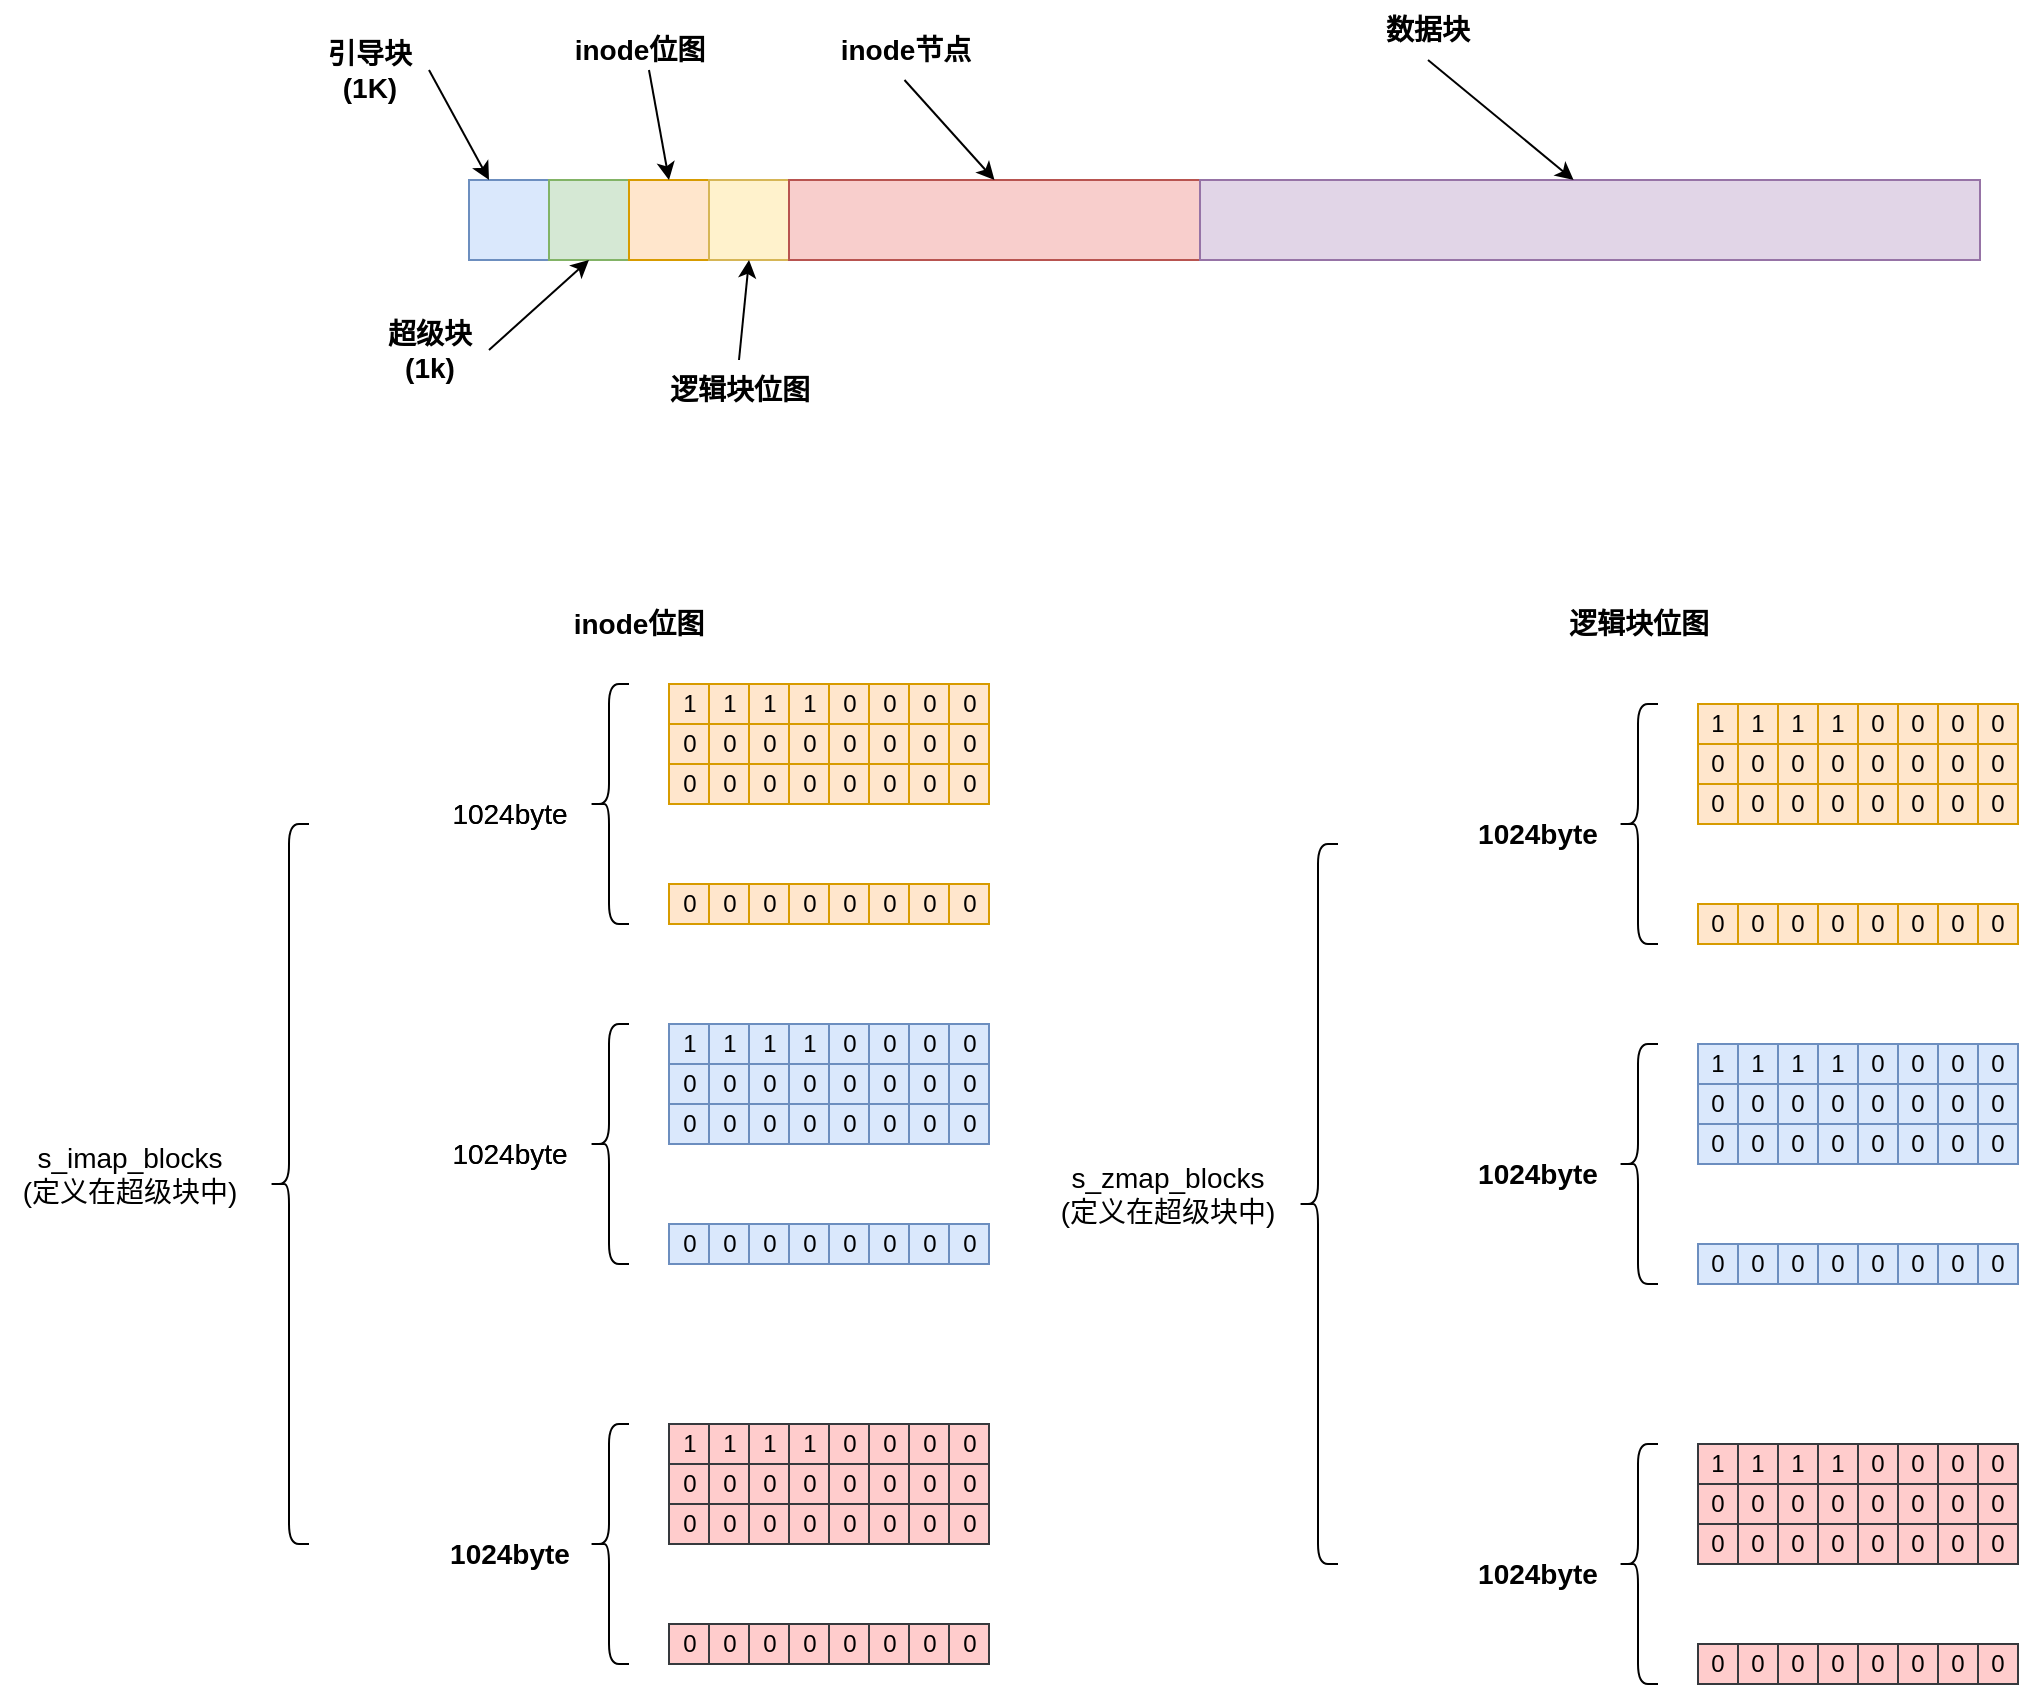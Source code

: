<mxfile version="20.8.18" type="device"><diagram name="第 1 页" id="37yoyK_o1zVnqZ8OQjMK"><mxGraphModel dx="2876" dy="1137" grid="1" gridSize="10" guides="1" tooltips="1" connect="1" arrows="1" fold="1" page="1" pageScale="1" pageWidth="827" pageHeight="1169" math="0" shadow="0"><root><mxCell id="0"/><mxCell id="1" parent="0"/><mxCell id="zr7Nvy4fPqNRF8BoC9J9-1" value="" style="rounded=0;whiteSpace=wrap;html=1;fillColor=#dae8fc;strokeColor=#6c8ebf;" vertex="1" parent="1"><mxGeometry x="-95.5" y="110" width="40" height="40" as="geometry"/></mxCell><mxCell id="zr7Nvy4fPqNRF8BoC9J9-2" value="" style="rounded=0;whiteSpace=wrap;html=1;fillColor=#d5e8d4;strokeColor=#82b366;" vertex="1" parent="1"><mxGeometry x="-55.5" y="110" width="40" height="40" as="geometry"/></mxCell><mxCell id="zr7Nvy4fPqNRF8BoC9J9-3" value="" style="rounded=0;whiteSpace=wrap;html=1;fillColor=#ffe6cc;strokeColor=#d79b00;" vertex="1" parent="1"><mxGeometry x="-15.5" y="110" width="40" height="40" as="geometry"/></mxCell><mxCell id="zr7Nvy4fPqNRF8BoC9J9-4" value="" style="rounded=0;whiteSpace=wrap;html=1;fillColor=#fff2cc;strokeColor=#d6b656;" vertex="1" parent="1"><mxGeometry x="24.5" y="110" width="40" height="40" as="geometry"/></mxCell><mxCell id="zr7Nvy4fPqNRF8BoC9J9-5" value="" style="rounded=0;whiteSpace=wrap;html=1;fillColor=#f8cecc;strokeColor=#b85450;" vertex="1" parent="1"><mxGeometry x="64.5" y="110" width="205.5" height="40" as="geometry"/></mxCell><mxCell id="zr7Nvy4fPqNRF8BoC9J9-6" value="" style="rounded=0;whiteSpace=wrap;html=1;fillColor=#e1d5e7;strokeColor=#9673a6;" vertex="1" parent="1"><mxGeometry x="270" y="110" width="390" height="40" as="geometry"/></mxCell><mxCell id="zr7Nvy4fPqNRF8BoC9J9-7" value="&lt;font style=&quot;font-size: 14px;&quot;&gt;&lt;b&gt;引导块(1K)&lt;/b&gt;&lt;/font&gt;" style="text;strokeColor=none;align=center;fillColor=none;html=1;verticalAlign=middle;whiteSpace=wrap;rounded=0;" vertex="1" parent="1"><mxGeometry x="-175.5" y="40" width="60" height="30" as="geometry"/></mxCell><mxCell id="zr7Nvy4fPqNRF8BoC9J9-9" value="" style="endArrow=classic;html=1;rounded=0;entryX=0.25;entryY=0;entryDx=0;entryDy=0;exitX=1;exitY=0.5;exitDx=0;exitDy=0;" edge="1" parent="1" source="zr7Nvy4fPqNRF8BoC9J9-7" target="zr7Nvy4fPqNRF8BoC9J9-1"><mxGeometry width="50" height="50" relative="1" as="geometry"><mxPoint x="-115.5" y="70" as="sourcePoint"/><mxPoint x="-145.5" y="130" as="targetPoint"/></mxGeometry></mxCell><mxCell id="zr7Nvy4fPqNRF8BoC9J9-10" value="&lt;font style=&quot;font-size: 14px;&quot;&gt;&lt;b&gt;超级块(1k)&lt;/b&gt;&lt;/font&gt;" style="text;strokeColor=none;align=center;fillColor=none;html=1;verticalAlign=middle;whiteSpace=wrap;rounded=0;" vertex="1" parent="1"><mxGeometry x="-145.5" y="180" width="60" height="30" as="geometry"/></mxCell><mxCell id="zr7Nvy4fPqNRF8BoC9J9-11" value="" style="endArrow=classic;html=1;rounded=0;exitX=1;exitY=0.5;exitDx=0;exitDy=0;entryX=0.5;entryY=1;entryDx=0;entryDy=0;" edge="1" parent="1" source="zr7Nvy4fPqNRF8BoC9J9-10" target="zr7Nvy4fPqNRF8BoC9J9-2"><mxGeometry width="50" height="50" relative="1" as="geometry"><mxPoint x="-55.5" y="270" as="sourcePoint"/><mxPoint x="-5.5" y="220" as="targetPoint"/></mxGeometry></mxCell><mxCell id="zr7Nvy4fPqNRF8BoC9J9-12" value="&lt;font style=&quot;font-size: 14px;&quot;&gt;&lt;b&gt;inode位图&lt;/b&gt;&lt;/font&gt;" style="text;strokeColor=none;align=center;fillColor=none;html=1;verticalAlign=middle;whiteSpace=wrap;rounded=0;" vertex="1" parent="1"><mxGeometry x="-45.5" y="30" width="70" height="30" as="geometry"/></mxCell><mxCell id="zr7Nvy4fPqNRF8BoC9J9-14" value="&lt;font style=&quot;font-size: 14px;&quot;&gt;&lt;b&gt;逻辑块位图&lt;/b&gt;&lt;/font&gt;" style="text;strokeColor=none;align=center;fillColor=none;html=1;verticalAlign=middle;whiteSpace=wrap;rounded=0;" vertex="1" parent="1"><mxGeometry x="-5.5" y="200" width="90" height="30" as="geometry"/></mxCell><mxCell id="zr7Nvy4fPqNRF8BoC9J9-16" value="" style="endArrow=classic;html=1;rounded=0;exitX=0.5;exitY=0;exitDx=0;exitDy=0;" edge="1" parent="1" source="zr7Nvy4fPqNRF8BoC9J9-14"><mxGeometry width="50" height="50" relative="1" as="geometry"><mxPoint x="-5.5" y="200" as="sourcePoint"/><mxPoint x="44.5" y="150" as="targetPoint"/></mxGeometry></mxCell><mxCell id="zr7Nvy4fPqNRF8BoC9J9-17" value="&lt;font style=&quot;font-size: 14px;&quot;&gt;&lt;b&gt;inode节点&lt;/b&gt;&lt;/font&gt;" style="text;strokeColor=none;align=center;fillColor=none;html=1;verticalAlign=middle;whiteSpace=wrap;rounded=0;" vertex="1" parent="1"><mxGeometry x="84.5" y="30" width="75.5" height="30" as="geometry"/></mxCell><mxCell id="zr7Nvy4fPqNRF8BoC9J9-18" value="&lt;font style=&quot;font-size: 14px;&quot;&gt;&lt;b&gt;数据块&lt;/b&gt;&lt;/font&gt;" style="text;strokeColor=none;align=center;fillColor=none;html=1;verticalAlign=middle;whiteSpace=wrap;rounded=0;" vertex="1" parent="1"><mxGeometry x="354" y="20" width="60" height="30" as="geometry"/></mxCell><mxCell id="zr7Nvy4fPqNRF8BoC9J9-22" value="" style="endArrow=classic;html=1;rounded=0;entryX=0.5;entryY=0;entryDx=0;entryDy=0;exitX=0.5;exitY=1;exitDx=0;exitDy=0;" edge="1" parent="1" source="zr7Nvy4fPqNRF8BoC9J9-17" target="zr7Nvy4fPqNRF8BoC9J9-5"><mxGeometry width="50" height="50" relative="1" as="geometry"><mxPoint x="114.5" y="70" as="sourcePoint"/><mxPoint x="164.5" y="20" as="targetPoint"/></mxGeometry></mxCell><mxCell id="zr7Nvy4fPqNRF8BoC9J9-23" value="" style="endArrow=classic;html=1;rounded=0;entryX=0.479;entryY=0;entryDx=0;entryDy=0;entryPerimeter=0;exitX=0.5;exitY=1;exitDx=0;exitDy=0;" edge="1" parent="1" source="zr7Nvy4fPqNRF8BoC9J9-18" target="zr7Nvy4fPqNRF8BoC9J9-6"><mxGeometry width="50" height="50" relative="1" as="geometry"><mxPoint x="274.5" y="70" as="sourcePoint"/><mxPoint x="324.5" y="20" as="targetPoint"/></mxGeometry></mxCell><mxCell id="zr7Nvy4fPqNRF8BoC9J9-24" value="1" style="rounded=0;whiteSpace=wrap;html=1;fillColor=#ffe6cc;strokeColor=#d79b00;" vertex="1" parent="1"><mxGeometry x="24.5" y="362" width="20" height="20" as="geometry"/></mxCell><mxCell id="zr7Nvy4fPqNRF8BoC9J9-25" value="1" style="rounded=0;whiteSpace=wrap;html=1;fillColor=#ffe6cc;strokeColor=#d79b00;" vertex="1" parent="1"><mxGeometry x="44.5" y="362" width="20" height="20" as="geometry"/></mxCell><mxCell id="zr7Nvy4fPqNRF8BoC9J9-26" value="1" style="rounded=0;whiteSpace=wrap;html=1;fillColor=#ffe6cc;strokeColor=#d79b00;" vertex="1" parent="1"><mxGeometry x="64.5" y="362" width="20" height="20" as="geometry"/></mxCell><mxCell id="zr7Nvy4fPqNRF8BoC9J9-27" value="0" style="rounded=0;whiteSpace=wrap;html=1;fillColor=#ffe6cc;strokeColor=#d79b00;" vertex="1" parent="1"><mxGeometry x="84.5" y="362" width="20" height="20" as="geometry"/></mxCell><mxCell id="zr7Nvy4fPqNRF8BoC9J9-28" value="0" style="rounded=0;whiteSpace=wrap;html=1;fillColor=#ffe6cc;strokeColor=#d79b00;" vertex="1" parent="1"><mxGeometry x="104.5" y="362" width="20" height="20" as="geometry"/></mxCell><mxCell id="zr7Nvy4fPqNRF8BoC9J9-29" value="0" style="rounded=0;whiteSpace=wrap;html=1;fillColor=#ffe6cc;strokeColor=#d79b00;" vertex="1" parent="1"><mxGeometry x="124.5" y="362" width="20" height="20" as="geometry"/></mxCell><mxCell id="zr7Nvy4fPqNRF8BoC9J9-30" value="0" style="rounded=0;whiteSpace=wrap;html=1;fillColor=#ffe6cc;strokeColor=#d79b00;" vertex="1" parent="1"><mxGeometry x="144.5" y="362" width="20" height="20" as="geometry"/></mxCell><mxCell id="zr7Nvy4fPqNRF8BoC9J9-31" value="1" style="rounded=0;whiteSpace=wrap;html=1;fillColor=#ffe6cc;strokeColor=#d79b00;" vertex="1" parent="1"><mxGeometry x="4.5" y="362" width="20" height="20" as="geometry"/></mxCell><mxCell id="zr7Nvy4fPqNRF8BoC9J9-40" value="0" style="rounded=0;whiteSpace=wrap;html=1;fillColor=#ffe6cc;strokeColor=#d79b00;" vertex="1" parent="1"><mxGeometry x="24.5" y="382" width="20" height="20" as="geometry"/></mxCell><mxCell id="zr7Nvy4fPqNRF8BoC9J9-41" value="0" style="rounded=0;whiteSpace=wrap;html=1;fillColor=#ffe6cc;strokeColor=#d79b00;" vertex="1" parent="1"><mxGeometry x="44.5" y="382" width="20" height="20" as="geometry"/></mxCell><mxCell id="zr7Nvy4fPqNRF8BoC9J9-42" value="0" style="rounded=0;whiteSpace=wrap;html=1;fillColor=#ffe6cc;strokeColor=#d79b00;" vertex="1" parent="1"><mxGeometry x="64.5" y="382" width="20" height="20" as="geometry"/></mxCell><mxCell id="zr7Nvy4fPqNRF8BoC9J9-43" value="0" style="rounded=0;whiteSpace=wrap;html=1;fillColor=#ffe6cc;strokeColor=#d79b00;" vertex="1" parent="1"><mxGeometry x="84.5" y="382" width="20" height="20" as="geometry"/></mxCell><mxCell id="zr7Nvy4fPqNRF8BoC9J9-44" value="0" style="rounded=0;whiteSpace=wrap;html=1;fillColor=#ffe6cc;strokeColor=#d79b00;" vertex="1" parent="1"><mxGeometry x="104.5" y="382" width="20" height="20" as="geometry"/></mxCell><mxCell id="zr7Nvy4fPqNRF8BoC9J9-45" value="0" style="rounded=0;whiteSpace=wrap;html=1;fillColor=#ffe6cc;strokeColor=#d79b00;" vertex="1" parent="1"><mxGeometry x="124.5" y="382" width="20" height="20" as="geometry"/></mxCell><mxCell id="zr7Nvy4fPqNRF8BoC9J9-46" value="0" style="rounded=0;whiteSpace=wrap;html=1;fillColor=#ffe6cc;strokeColor=#d79b00;" vertex="1" parent="1"><mxGeometry x="144.5" y="382" width="20" height="20" as="geometry"/></mxCell><mxCell id="zr7Nvy4fPqNRF8BoC9J9-47" value="0" style="rounded=0;whiteSpace=wrap;html=1;fillColor=#ffe6cc;strokeColor=#d79b00;" vertex="1" parent="1"><mxGeometry x="4.5" y="382" width="20" height="20" as="geometry"/></mxCell><mxCell id="zr7Nvy4fPqNRF8BoC9J9-48" value="0" style="rounded=0;whiteSpace=wrap;html=1;fillColor=#ffe6cc;strokeColor=#d79b00;" vertex="1" parent="1"><mxGeometry x="24.5" y="402" width="20" height="20" as="geometry"/></mxCell><mxCell id="zr7Nvy4fPqNRF8BoC9J9-49" value="0" style="rounded=0;whiteSpace=wrap;html=1;fillColor=#ffe6cc;strokeColor=#d79b00;" vertex="1" parent="1"><mxGeometry x="44.5" y="402" width="20" height="20" as="geometry"/></mxCell><mxCell id="zr7Nvy4fPqNRF8BoC9J9-50" value="0" style="rounded=0;whiteSpace=wrap;html=1;fillColor=#ffe6cc;strokeColor=#d79b00;" vertex="1" parent="1"><mxGeometry x="64.5" y="402" width="20" height="20" as="geometry"/></mxCell><mxCell id="zr7Nvy4fPqNRF8BoC9J9-51" value="0" style="rounded=0;whiteSpace=wrap;html=1;fillColor=#ffe6cc;strokeColor=#d79b00;" vertex="1" parent="1"><mxGeometry x="84.5" y="402" width="20" height="20" as="geometry"/></mxCell><mxCell id="zr7Nvy4fPqNRF8BoC9J9-52" value="0" style="rounded=0;whiteSpace=wrap;html=1;fillColor=#ffe6cc;strokeColor=#d79b00;" vertex="1" parent="1"><mxGeometry x="104.5" y="402" width="20" height="20" as="geometry"/></mxCell><mxCell id="zr7Nvy4fPqNRF8BoC9J9-53" value="0" style="rounded=0;whiteSpace=wrap;html=1;fillColor=#ffe6cc;strokeColor=#d79b00;" vertex="1" parent="1"><mxGeometry x="124.5" y="402" width="20" height="20" as="geometry"/></mxCell><mxCell id="zr7Nvy4fPqNRF8BoC9J9-54" value="0" style="rounded=0;whiteSpace=wrap;html=1;fillColor=#ffe6cc;strokeColor=#d79b00;" vertex="1" parent="1"><mxGeometry x="144.5" y="402" width="20" height="20" as="geometry"/></mxCell><mxCell id="zr7Nvy4fPqNRF8BoC9J9-55" value="0" style="rounded=0;whiteSpace=wrap;html=1;fillColor=#ffe6cc;strokeColor=#d79b00;" vertex="1" parent="1"><mxGeometry x="4.5" y="402" width="20" height="20" as="geometry"/></mxCell><mxCell id="zr7Nvy4fPqNRF8BoC9J9-61" value="" style="shape=curlyBracket;whiteSpace=wrap;html=1;rounded=1;labelPosition=left;verticalLabelPosition=middle;align=right;verticalAlign=middle;fontSize=14;" vertex="1" parent="1"><mxGeometry x="-35.5" y="362" width="20" height="120" as="geometry"/></mxCell><mxCell id="zr7Nvy4fPqNRF8BoC9J9-62" value="0" style="rounded=0;whiteSpace=wrap;html=1;fillColor=#ffe6cc;strokeColor=#d79b00;" vertex="1" parent="1"><mxGeometry x="24.5" y="462" width="20" height="20" as="geometry"/></mxCell><mxCell id="zr7Nvy4fPqNRF8BoC9J9-63" value="0" style="rounded=0;whiteSpace=wrap;html=1;fillColor=#ffe6cc;strokeColor=#d79b00;" vertex="1" parent="1"><mxGeometry x="44.5" y="462" width="20" height="20" as="geometry"/></mxCell><mxCell id="zr7Nvy4fPqNRF8BoC9J9-64" value="0" style="rounded=0;whiteSpace=wrap;html=1;fillColor=#ffe6cc;strokeColor=#d79b00;" vertex="1" parent="1"><mxGeometry x="64.5" y="462" width="20" height="20" as="geometry"/></mxCell><mxCell id="zr7Nvy4fPqNRF8BoC9J9-65" value="0" style="rounded=0;whiteSpace=wrap;html=1;fillColor=#ffe6cc;strokeColor=#d79b00;" vertex="1" parent="1"><mxGeometry x="84.5" y="462" width="20" height="20" as="geometry"/></mxCell><mxCell id="zr7Nvy4fPqNRF8BoC9J9-66" value="0" style="rounded=0;whiteSpace=wrap;html=1;fillColor=#ffe6cc;strokeColor=#d79b00;" vertex="1" parent="1"><mxGeometry x="104.5" y="462" width="20" height="20" as="geometry"/></mxCell><mxCell id="zr7Nvy4fPqNRF8BoC9J9-67" value="0" style="rounded=0;whiteSpace=wrap;html=1;fillColor=#ffe6cc;strokeColor=#d79b00;" vertex="1" parent="1"><mxGeometry x="124.5" y="462" width="20" height="20" as="geometry"/></mxCell><mxCell id="zr7Nvy4fPqNRF8BoC9J9-68" value="0" style="rounded=0;whiteSpace=wrap;html=1;fillColor=#ffe6cc;strokeColor=#d79b00;" vertex="1" parent="1"><mxGeometry x="144.5" y="462" width="20" height="20" as="geometry"/></mxCell><mxCell id="zr7Nvy4fPqNRF8BoC9J9-69" value="0" style="rounded=0;whiteSpace=wrap;html=1;fillColor=#ffe6cc;strokeColor=#d79b00;" vertex="1" parent="1"><mxGeometry x="4.5" y="462" width="20" height="20" as="geometry"/></mxCell><mxCell id="zr7Nvy4fPqNRF8BoC9J9-70" value="1024byte" style="text;strokeColor=none;align=center;fillColor=none;html=1;verticalAlign=middle;whiteSpace=wrap;rounded=0;fontSize=14;" vertex="1" parent="1"><mxGeometry x="-105.5" y="412" width="60" height="30" as="geometry"/></mxCell><mxCell id="zr7Nvy4fPqNRF8BoC9J9-71" value="1" style="rounded=0;whiteSpace=wrap;html=1;fillColor=#dae8fc;strokeColor=#6c8ebf;" vertex="1" parent="1"><mxGeometry x="24.5" y="532" width="20" height="20" as="geometry"/></mxCell><mxCell id="zr7Nvy4fPqNRF8BoC9J9-72" value="1" style="rounded=0;whiteSpace=wrap;html=1;fillColor=#dae8fc;strokeColor=#6c8ebf;" vertex="1" parent="1"><mxGeometry x="44.5" y="532" width="20" height="20" as="geometry"/></mxCell><mxCell id="zr7Nvy4fPqNRF8BoC9J9-73" value="1" style="rounded=0;whiteSpace=wrap;html=1;fillColor=#dae8fc;strokeColor=#6c8ebf;" vertex="1" parent="1"><mxGeometry x="64.5" y="532" width="20" height="20" as="geometry"/></mxCell><mxCell id="zr7Nvy4fPqNRF8BoC9J9-74" value="0" style="rounded=0;whiteSpace=wrap;html=1;fillColor=#dae8fc;strokeColor=#6c8ebf;" vertex="1" parent="1"><mxGeometry x="84.5" y="532" width="20" height="20" as="geometry"/></mxCell><mxCell id="zr7Nvy4fPqNRF8BoC9J9-75" value="0" style="rounded=0;whiteSpace=wrap;html=1;fillColor=#dae8fc;strokeColor=#6c8ebf;" vertex="1" parent="1"><mxGeometry x="104.5" y="532" width="20" height="20" as="geometry"/></mxCell><mxCell id="zr7Nvy4fPqNRF8BoC9J9-76" value="0" style="rounded=0;whiteSpace=wrap;html=1;fillColor=#dae8fc;strokeColor=#6c8ebf;" vertex="1" parent="1"><mxGeometry x="124.5" y="532" width="20" height="20" as="geometry"/></mxCell><mxCell id="zr7Nvy4fPqNRF8BoC9J9-77" value="0" style="rounded=0;whiteSpace=wrap;html=1;fillColor=#dae8fc;strokeColor=#6c8ebf;" vertex="1" parent="1"><mxGeometry x="144.5" y="532" width="20" height="20" as="geometry"/></mxCell><mxCell id="zr7Nvy4fPqNRF8BoC9J9-78" value="1" style="rounded=0;whiteSpace=wrap;html=1;fillColor=#dae8fc;strokeColor=#6c8ebf;" vertex="1" parent="1"><mxGeometry x="4.5" y="532" width="20" height="20" as="geometry"/></mxCell><mxCell id="zr7Nvy4fPqNRF8BoC9J9-79" value="0" style="rounded=0;whiteSpace=wrap;html=1;fillColor=#dae8fc;strokeColor=#6c8ebf;" vertex="1" parent="1"><mxGeometry x="24.5" y="552" width="20" height="20" as="geometry"/></mxCell><mxCell id="zr7Nvy4fPqNRF8BoC9J9-80" value="0" style="rounded=0;whiteSpace=wrap;html=1;fillColor=#dae8fc;strokeColor=#6c8ebf;" vertex="1" parent="1"><mxGeometry x="44.5" y="552" width="20" height="20" as="geometry"/></mxCell><mxCell id="zr7Nvy4fPqNRF8BoC9J9-81" value="0" style="rounded=0;whiteSpace=wrap;html=1;fillColor=#dae8fc;strokeColor=#6c8ebf;" vertex="1" parent="1"><mxGeometry x="64.5" y="552" width="20" height="20" as="geometry"/></mxCell><mxCell id="zr7Nvy4fPqNRF8BoC9J9-82" value="0" style="rounded=0;whiteSpace=wrap;html=1;fillColor=#dae8fc;strokeColor=#6c8ebf;" vertex="1" parent="1"><mxGeometry x="84.5" y="552" width="20" height="20" as="geometry"/></mxCell><mxCell id="zr7Nvy4fPqNRF8BoC9J9-83" value="0" style="rounded=0;whiteSpace=wrap;html=1;fillColor=#dae8fc;strokeColor=#6c8ebf;" vertex="1" parent="1"><mxGeometry x="104.5" y="552" width="20" height="20" as="geometry"/></mxCell><mxCell id="zr7Nvy4fPqNRF8BoC9J9-84" value="0" style="rounded=0;whiteSpace=wrap;html=1;fillColor=#dae8fc;strokeColor=#6c8ebf;" vertex="1" parent="1"><mxGeometry x="124.5" y="552" width="20" height="20" as="geometry"/></mxCell><mxCell id="zr7Nvy4fPqNRF8BoC9J9-85" value="0" style="rounded=0;whiteSpace=wrap;html=1;fillColor=#dae8fc;strokeColor=#6c8ebf;" vertex="1" parent="1"><mxGeometry x="144.5" y="552" width="20" height="20" as="geometry"/></mxCell><mxCell id="zr7Nvy4fPqNRF8BoC9J9-86" value="0" style="rounded=0;whiteSpace=wrap;html=1;fillColor=#dae8fc;strokeColor=#6c8ebf;" vertex="1" parent="1"><mxGeometry x="4.5" y="552" width="20" height="20" as="geometry"/></mxCell><mxCell id="zr7Nvy4fPqNRF8BoC9J9-87" value="0" style="rounded=0;whiteSpace=wrap;html=1;fillColor=#dae8fc;strokeColor=#6c8ebf;" vertex="1" parent="1"><mxGeometry x="24.5" y="572" width="20" height="20" as="geometry"/></mxCell><mxCell id="zr7Nvy4fPqNRF8BoC9J9-88" value="0" style="rounded=0;whiteSpace=wrap;html=1;fillColor=#dae8fc;strokeColor=#6c8ebf;" vertex="1" parent="1"><mxGeometry x="44.5" y="572" width="20" height="20" as="geometry"/></mxCell><mxCell id="zr7Nvy4fPqNRF8BoC9J9-89" value="0" style="rounded=0;whiteSpace=wrap;html=1;fillColor=#dae8fc;strokeColor=#6c8ebf;" vertex="1" parent="1"><mxGeometry x="64.5" y="572" width="20" height="20" as="geometry"/></mxCell><mxCell id="zr7Nvy4fPqNRF8BoC9J9-90" value="0" style="rounded=0;whiteSpace=wrap;html=1;fillColor=#dae8fc;strokeColor=#6c8ebf;" vertex="1" parent="1"><mxGeometry x="84.5" y="572" width="20" height="20" as="geometry"/></mxCell><mxCell id="zr7Nvy4fPqNRF8BoC9J9-91" value="0" style="rounded=0;whiteSpace=wrap;html=1;fillColor=#dae8fc;strokeColor=#6c8ebf;" vertex="1" parent="1"><mxGeometry x="104.5" y="572" width="20" height="20" as="geometry"/></mxCell><mxCell id="zr7Nvy4fPqNRF8BoC9J9-92" value="0" style="rounded=0;whiteSpace=wrap;html=1;fillColor=#dae8fc;strokeColor=#6c8ebf;" vertex="1" parent="1"><mxGeometry x="124.5" y="572" width="20" height="20" as="geometry"/></mxCell><mxCell id="zr7Nvy4fPqNRF8BoC9J9-93" value="0" style="rounded=0;whiteSpace=wrap;html=1;fillColor=#dae8fc;strokeColor=#6c8ebf;" vertex="1" parent="1"><mxGeometry x="144.5" y="572" width="20" height="20" as="geometry"/></mxCell><mxCell id="zr7Nvy4fPqNRF8BoC9J9-94" value="0" style="rounded=0;whiteSpace=wrap;html=1;fillColor=#dae8fc;strokeColor=#6c8ebf;" vertex="1" parent="1"><mxGeometry x="4.5" y="572" width="20" height="20" as="geometry"/></mxCell><mxCell id="zr7Nvy4fPqNRF8BoC9J9-95" value="" style="shape=curlyBracket;whiteSpace=wrap;html=1;rounded=1;labelPosition=left;verticalLabelPosition=middle;align=right;verticalAlign=middle;fontSize=14;" vertex="1" parent="1"><mxGeometry x="-35.5" y="532" width="20" height="120" as="geometry"/></mxCell><mxCell id="zr7Nvy4fPqNRF8BoC9J9-96" value="0" style="rounded=0;whiteSpace=wrap;html=1;fillColor=#dae8fc;strokeColor=#6c8ebf;" vertex="1" parent="1"><mxGeometry x="24.5" y="632" width="20" height="20" as="geometry"/></mxCell><mxCell id="zr7Nvy4fPqNRF8BoC9J9-97" value="0" style="rounded=0;whiteSpace=wrap;html=1;fillColor=#dae8fc;strokeColor=#6c8ebf;" vertex="1" parent="1"><mxGeometry x="44.5" y="632" width="20" height="20" as="geometry"/></mxCell><mxCell id="zr7Nvy4fPqNRF8BoC9J9-98" value="0" style="rounded=0;whiteSpace=wrap;html=1;fillColor=#dae8fc;strokeColor=#6c8ebf;" vertex="1" parent="1"><mxGeometry x="64.5" y="632" width="20" height="20" as="geometry"/></mxCell><mxCell id="zr7Nvy4fPqNRF8BoC9J9-99" value="0" style="rounded=0;whiteSpace=wrap;html=1;fillColor=#dae8fc;strokeColor=#6c8ebf;" vertex="1" parent="1"><mxGeometry x="84.5" y="632" width="20" height="20" as="geometry"/></mxCell><mxCell id="zr7Nvy4fPqNRF8BoC9J9-100" value="0" style="rounded=0;whiteSpace=wrap;html=1;fillColor=#dae8fc;strokeColor=#6c8ebf;" vertex="1" parent="1"><mxGeometry x="104.5" y="632" width="20" height="20" as="geometry"/></mxCell><mxCell id="zr7Nvy4fPqNRF8BoC9J9-101" value="0" style="rounded=0;whiteSpace=wrap;html=1;fillColor=#dae8fc;strokeColor=#6c8ebf;" vertex="1" parent="1"><mxGeometry x="124.5" y="632" width="20" height="20" as="geometry"/></mxCell><mxCell id="zr7Nvy4fPqNRF8BoC9J9-102" value="0" style="rounded=0;whiteSpace=wrap;html=1;fillColor=#dae8fc;strokeColor=#6c8ebf;" vertex="1" parent="1"><mxGeometry x="144.5" y="632" width="20" height="20" as="geometry"/></mxCell><mxCell id="zr7Nvy4fPqNRF8BoC9J9-103" value="0" style="rounded=0;whiteSpace=wrap;html=1;fillColor=#dae8fc;strokeColor=#6c8ebf;" vertex="1" parent="1"><mxGeometry x="4.5" y="632" width="20" height="20" as="geometry"/></mxCell><mxCell id="zr7Nvy4fPqNRF8BoC9J9-104" value="1024byte" style="text;strokeColor=none;align=center;fillColor=none;html=1;verticalAlign=middle;whiteSpace=wrap;rounded=0;fontSize=14;" vertex="1" parent="1"><mxGeometry x="-105.5" y="582" width="60" height="30" as="geometry"/></mxCell><mxCell id="zr7Nvy4fPqNRF8BoC9J9-105" value="1" style="rounded=0;whiteSpace=wrap;html=1;fillColor=#ffcccc;strokeColor=#36393d;" vertex="1" parent="1"><mxGeometry x="24.5" y="732" width="20" height="20" as="geometry"/></mxCell><mxCell id="zr7Nvy4fPqNRF8BoC9J9-106" value="1" style="rounded=0;whiteSpace=wrap;html=1;fillColor=#ffcccc;strokeColor=#36393d;" vertex="1" parent="1"><mxGeometry x="44.5" y="732" width="20" height="20" as="geometry"/></mxCell><mxCell id="zr7Nvy4fPqNRF8BoC9J9-107" value="1" style="rounded=0;whiteSpace=wrap;html=1;fillColor=#ffcccc;strokeColor=#36393d;" vertex="1" parent="1"><mxGeometry x="64.5" y="732" width="20" height="20" as="geometry"/></mxCell><mxCell id="zr7Nvy4fPqNRF8BoC9J9-108" value="0" style="rounded=0;whiteSpace=wrap;html=1;fillColor=#ffcccc;strokeColor=#36393d;" vertex="1" parent="1"><mxGeometry x="84.5" y="732" width="20" height="20" as="geometry"/></mxCell><mxCell id="zr7Nvy4fPqNRF8BoC9J9-109" value="0" style="rounded=0;whiteSpace=wrap;html=1;fillColor=#ffcccc;strokeColor=#36393d;" vertex="1" parent="1"><mxGeometry x="104.5" y="732" width="20" height="20" as="geometry"/></mxCell><mxCell id="zr7Nvy4fPqNRF8BoC9J9-110" value="0" style="rounded=0;whiteSpace=wrap;html=1;fillColor=#ffcccc;strokeColor=#36393d;" vertex="1" parent="1"><mxGeometry x="124.5" y="732" width="20" height="20" as="geometry"/></mxCell><mxCell id="zr7Nvy4fPqNRF8BoC9J9-111" value="0" style="rounded=0;whiteSpace=wrap;html=1;fillColor=#ffcccc;strokeColor=#36393d;" vertex="1" parent="1"><mxGeometry x="144.5" y="732" width="20" height="20" as="geometry"/></mxCell><mxCell id="zr7Nvy4fPqNRF8BoC9J9-112" value="1" style="rounded=0;whiteSpace=wrap;html=1;fillColor=#ffcccc;strokeColor=#36393d;" vertex="1" parent="1"><mxGeometry x="4.5" y="732" width="20" height="20" as="geometry"/></mxCell><mxCell id="zr7Nvy4fPqNRF8BoC9J9-113" value="0" style="rounded=0;whiteSpace=wrap;html=1;fillColor=#ffcccc;strokeColor=#36393d;" vertex="1" parent="1"><mxGeometry x="24.5" y="752" width="20" height="20" as="geometry"/></mxCell><mxCell id="zr7Nvy4fPqNRF8BoC9J9-114" value="0" style="rounded=0;whiteSpace=wrap;html=1;fillColor=#ffcccc;strokeColor=#36393d;" vertex="1" parent="1"><mxGeometry x="44.5" y="752" width="20" height="20" as="geometry"/></mxCell><mxCell id="zr7Nvy4fPqNRF8BoC9J9-115" value="0" style="rounded=0;whiteSpace=wrap;html=1;fillColor=#ffcccc;strokeColor=#36393d;" vertex="1" parent="1"><mxGeometry x="64.5" y="752" width="20" height="20" as="geometry"/></mxCell><mxCell id="zr7Nvy4fPqNRF8BoC9J9-116" value="0" style="rounded=0;whiteSpace=wrap;html=1;fillColor=#ffcccc;strokeColor=#36393d;" vertex="1" parent="1"><mxGeometry x="84.5" y="752" width="20" height="20" as="geometry"/></mxCell><mxCell id="zr7Nvy4fPqNRF8BoC9J9-117" value="0" style="rounded=0;whiteSpace=wrap;html=1;fillColor=#ffcccc;strokeColor=#36393d;" vertex="1" parent="1"><mxGeometry x="104.5" y="752" width="20" height="20" as="geometry"/></mxCell><mxCell id="zr7Nvy4fPqNRF8BoC9J9-118" value="0" style="rounded=0;whiteSpace=wrap;html=1;fillColor=#ffcccc;strokeColor=#36393d;" vertex="1" parent="1"><mxGeometry x="124.5" y="752" width="20" height="20" as="geometry"/></mxCell><mxCell id="zr7Nvy4fPqNRF8BoC9J9-119" value="0" style="rounded=0;whiteSpace=wrap;html=1;fillColor=#ffcccc;strokeColor=#36393d;" vertex="1" parent="1"><mxGeometry x="144.5" y="752" width="20" height="20" as="geometry"/></mxCell><mxCell id="zr7Nvy4fPqNRF8BoC9J9-120" value="0" style="rounded=0;whiteSpace=wrap;html=1;fillColor=#ffcccc;strokeColor=#36393d;" vertex="1" parent="1"><mxGeometry x="4.5" y="752" width="20" height="20" as="geometry"/></mxCell><mxCell id="zr7Nvy4fPqNRF8BoC9J9-121" value="0" style="rounded=0;whiteSpace=wrap;html=1;fillColor=#ffcccc;strokeColor=#36393d;" vertex="1" parent="1"><mxGeometry x="24.5" y="772" width="20" height="20" as="geometry"/></mxCell><mxCell id="zr7Nvy4fPqNRF8BoC9J9-122" value="0" style="rounded=0;whiteSpace=wrap;html=1;fillColor=#ffcccc;strokeColor=#36393d;" vertex="1" parent="1"><mxGeometry x="44.5" y="772" width="20" height="20" as="geometry"/></mxCell><mxCell id="zr7Nvy4fPqNRF8BoC9J9-123" value="0" style="rounded=0;whiteSpace=wrap;html=1;fillColor=#ffcccc;strokeColor=#36393d;" vertex="1" parent="1"><mxGeometry x="64.5" y="772" width="20" height="20" as="geometry"/></mxCell><mxCell id="zr7Nvy4fPqNRF8BoC9J9-124" value="0" style="rounded=0;whiteSpace=wrap;html=1;fillColor=#ffcccc;strokeColor=#36393d;" vertex="1" parent="1"><mxGeometry x="84.5" y="772" width="20" height="20" as="geometry"/></mxCell><mxCell id="zr7Nvy4fPqNRF8BoC9J9-125" value="0" style="rounded=0;whiteSpace=wrap;html=1;fillColor=#ffcccc;strokeColor=#36393d;" vertex="1" parent="1"><mxGeometry x="104.5" y="772" width="20" height="20" as="geometry"/></mxCell><mxCell id="zr7Nvy4fPqNRF8BoC9J9-126" value="0" style="rounded=0;whiteSpace=wrap;html=1;fillColor=#ffcccc;strokeColor=#36393d;" vertex="1" parent="1"><mxGeometry x="124.5" y="772" width="20" height="20" as="geometry"/></mxCell><mxCell id="zr7Nvy4fPqNRF8BoC9J9-127" value="0" style="rounded=0;whiteSpace=wrap;html=1;fillColor=#ffcccc;strokeColor=#36393d;" vertex="1" parent="1"><mxGeometry x="144.5" y="772" width="20" height="20" as="geometry"/></mxCell><mxCell id="zr7Nvy4fPqNRF8BoC9J9-128" value="0" style="rounded=0;whiteSpace=wrap;html=1;fillColor=#ffcccc;strokeColor=#36393d;" vertex="1" parent="1"><mxGeometry x="4.5" y="772" width="20" height="20" as="geometry"/></mxCell><mxCell id="zr7Nvy4fPqNRF8BoC9J9-129" value="" style="shape=curlyBracket;whiteSpace=wrap;html=1;rounded=1;labelPosition=left;verticalLabelPosition=middle;align=right;verticalAlign=middle;fontSize=14;" vertex="1" parent="1"><mxGeometry x="-35.5" y="732" width="20" height="120" as="geometry"/></mxCell><mxCell id="zr7Nvy4fPqNRF8BoC9J9-130" value="0" style="rounded=0;whiteSpace=wrap;html=1;fillColor=#ffcccc;strokeColor=#36393d;" vertex="1" parent="1"><mxGeometry x="24.5" y="832" width="20" height="20" as="geometry"/></mxCell><mxCell id="zr7Nvy4fPqNRF8BoC9J9-131" value="0" style="rounded=0;whiteSpace=wrap;html=1;fillColor=#ffcccc;strokeColor=#36393d;" vertex="1" parent="1"><mxGeometry x="44.5" y="832" width="20" height="20" as="geometry"/></mxCell><mxCell id="zr7Nvy4fPqNRF8BoC9J9-132" value="0" style="rounded=0;whiteSpace=wrap;html=1;fillColor=#ffcccc;strokeColor=#36393d;" vertex="1" parent="1"><mxGeometry x="64.5" y="832" width="20" height="20" as="geometry"/></mxCell><mxCell id="zr7Nvy4fPqNRF8BoC9J9-133" value="0" style="rounded=0;whiteSpace=wrap;html=1;fillColor=#ffcccc;strokeColor=#36393d;" vertex="1" parent="1"><mxGeometry x="84.5" y="832" width="20" height="20" as="geometry"/></mxCell><mxCell id="zr7Nvy4fPqNRF8BoC9J9-134" value="0" style="rounded=0;whiteSpace=wrap;html=1;fillColor=#ffcccc;strokeColor=#36393d;" vertex="1" parent="1"><mxGeometry x="104.5" y="832" width="20" height="20" as="geometry"/></mxCell><mxCell id="zr7Nvy4fPqNRF8BoC9J9-135" value="0" style="rounded=0;whiteSpace=wrap;html=1;fillColor=#ffcccc;strokeColor=#36393d;" vertex="1" parent="1"><mxGeometry x="124.5" y="832" width="20" height="20" as="geometry"/></mxCell><mxCell id="zr7Nvy4fPqNRF8BoC9J9-136" value="0" style="rounded=0;whiteSpace=wrap;html=1;fillColor=#ffcccc;strokeColor=#36393d;" vertex="1" parent="1"><mxGeometry x="144.5" y="832" width="20" height="20" as="geometry"/></mxCell><mxCell id="zr7Nvy4fPqNRF8BoC9J9-137" value="0" style="rounded=0;whiteSpace=wrap;html=1;fillColor=#ffcccc;strokeColor=#36393d;" vertex="1" parent="1"><mxGeometry x="4.5" y="832" width="20" height="20" as="geometry"/></mxCell><mxCell id="zr7Nvy4fPqNRF8BoC9J9-138" value="&lt;b&gt;1024byte&lt;/b&gt;" style="text;strokeColor=none;align=center;fillColor=none;html=1;verticalAlign=middle;whiteSpace=wrap;rounded=0;fontSize=14;" vertex="1" parent="1"><mxGeometry x="-105.5" y="782" width="60" height="30" as="geometry"/></mxCell><mxCell id="zr7Nvy4fPqNRF8BoC9J9-139" value="" style="shape=curlyBracket;whiteSpace=wrap;html=1;rounded=1;labelPosition=left;verticalLabelPosition=middle;align=right;verticalAlign=middle;fontSize=14;" vertex="1" parent="1"><mxGeometry x="-195.5" y="432" width="20" height="360" as="geometry"/></mxCell><mxCell id="zr7Nvy4fPqNRF8BoC9J9-140" value="s_imap_blocks&lt;br&gt;(定义在超级块中)" style="text;strokeColor=none;align=center;fillColor=none;html=1;verticalAlign=middle;whiteSpace=wrap;rounded=0;fontSize=14;" vertex="1" parent="1"><mxGeometry x="-330" y="592" width="130" height="30" as="geometry"/></mxCell><mxCell id="zr7Nvy4fPqNRF8BoC9J9-142" value="&lt;b&gt;inode位图&lt;/b&gt;" style="text;strokeColor=none;align=center;fillColor=none;html=1;verticalAlign=middle;whiteSpace=wrap;rounded=0;fontSize=14;" vertex="1" parent="1"><mxGeometry x="-106.5" y="317" width="191" height="30" as="geometry"/></mxCell><mxCell id="zr7Nvy4fPqNRF8BoC9J9-144" value="1" style="rounded=0;whiteSpace=wrap;html=1;fillColor=#ffe6cc;strokeColor=#d79b00;" vertex="1" parent="1"><mxGeometry x="539" y="372" width="20" height="20" as="geometry"/></mxCell><mxCell id="zr7Nvy4fPqNRF8BoC9J9-145" value="1" style="rounded=0;whiteSpace=wrap;html=1;fillColor=#ffe6cc;strokeColor=#d79b00;" vertex="1" parent="1"><mxGeometry x="559" y="372" width="20" height="20" as="geometry"/></mxCell><mxCell id="zr7Nvy4fPqNRF8BoC9J9-146" value="1" style="rounded=0;whiteSpace=wrap;html=1;fillColor=#ffe6cc;strokeColor=#d79b00;" vertex="1" parent="1"><mxGeometry x="579" y="372" width="20" height="20" as="geometry"/></mxCell><mxCell id="zr7Nvy4fPqNRF8BoC9J9-147" value="0" style="rounded=0;whiteSpace=wrap;html=1;fillColor=#ffe6cc;strokeColor=#d79b00;" vertex="1" parent="1"><mxGeometry x="599" y="372" width="20" height="20" as="geometry"/></mxCell><mxCell id="zr7Nvy4fPqNRF8BoC9J9-148" value="0" style="rounded=0;whiteSpace=wrap;html=1;fillColor=#ffe6cc;strokeColor=#d79b00;" vertex="1" parent="1"><mxGeometry x="619" y="372" width="20" height="20" as="geometry"/></mxCell><mxCell id="zr7Nvy4fPqNRF8BoC9J9-149" value="0" style="rounded=0;whiteSpace=wrap;html=1;fillColor=#ffe6cc;strokeColor=#d79b00;" vertex="1" parent="1"><mxGeometry x="639" y="372" width="20" height="20" as="geometry"/></mxCell><mxCell id="zr7Nvy4fPqNRF8BoC9J9-150" value="0" style="rounded=0;whiteSpace=wrap;html=1;fillColor=#ffe6cc;strokeColor=#d79b00;" vertex="1" parent="1"><mxGeometry x="659" y="372" width="20" height="20" as="geometry"/></mxCell><mxCell id="zr7Nvy4fPqNRF8BoC9J9-151" value="1" style="rounded=0;whiteSpace=wrap;html=1;fillColor=#ffe6cc;strokeColor=#d79b00;" vertex="1" parent="1"><mxGeometry x="519" y="372" width="20" height="20" as="geometry"/></mxCell><mxCell id="zr7Nvy4fPqNRF8BoC9J9-152" value="0" style="rounded=0;whiteSpace=wrap;html=1;fillColor=#ffe6cc;strokeColor=#d79b00;" vertex="1" parent="1"><mxGeometry x="539" y="392" width="20" height="20" as="geometry"/></mxCell><mxCell id="zr7Nvy4fPqNRF8BoC9J9-153" value="0" style="rounded=0;whiteSpace=wrap;html=1;fillColor=#ffe6cc;strokeColor=#d79b00;" vertex="1" parent="1"><mxGeometry x="559" y="392" width="20" height="20" as="geometry"/></mxCell><mxCell id="zr7Nvy4fPqNRF8BoC9J9-154" value="0" style="rounded=0;whiteSpace=wrap;html=1;fillColor=#ffe6cc;strokeColor=#d79b00;" vertex="1" parent="1"><mxGeometry x="579" y="392" width="20" height="20" as="geometry"/></mxCell><mxCell id="zr7Nvy4fPqNRF8BoC9J9-155" value="0" style="rounded=0;whiteSpace=wrap;html=1;fillColor=#ffe6cc;strokeColor=#d79b00;" vertex="1" parent="1"><mxGeometry x="599" y="392" width="20" height="20" as="geometry"/></mxCell><mxCell id="zr7Nvy4fPqNRF8BoC9J9-156" value="0" style="rounded=0;whiteSpace=wrap;html=1;fillColor=#ffe6cc;strokeColor=#d79b00;" vertex="1" parent="1"><mxGeometry x="619" y="392" width="20" height="20" as="geometry"/></mxCell><mxCell id="zr7Nvy4fPqNRF8BoC9J9-157" value="0" style="rounded=0;whiteSpace=wrap;html=1;fillColor=#ffe6cc;strokeColor=#d79b00;" vertex="1" parent="1"><mxGeometry x="639" y="392" width="20" height="20" as="geometry"/></mxCell><mxCell id="zr7Nvy4fPqNRF8BoC9J9-158" value="0" style="rounded=0;whiteSpace=wrap;html=1;fillColor=#ffe6cc;strokeColor=#d79b00;" vertex="1" parent="1"><mxGeometry x="659" y="392" width="20" height="20" as="geometry"/></mxCell><mxCell id="zr7Nvy4fPqNRF8BoC9J9-159" value="0" style="rounded=0;whiteSpace=wrap;html=1;fillColor=#ffe6cc;strokeColor=#d79b00;" vertex="1" parent="1"><mxGeometry x="519" y="392" width="20" height="20" as="geometry"/></mxCell><mxCell id="zr7Nvy4fPqNRF8BoC9J9-160" value="0" style="rounded=0;whiteSpace=wrap;html=1;fillColor=#ffe6cc;strokeColor=#d79b00;" vertex="1" parent="1"><mxGeometry x="539" y="412" width="20" height="20" as="geometry"/></mxCell><mxCell id="zr7Nvy4fPqNRF8BoC9J9-161" value="0" style="rounded=0;whiteSpace=wrap;html=1;fillColor=#ffe6cc;strokeColor=#d79b00;" vertex="1" parent="1"><mxGeometry x="559" y="412" width="20" height="20" as="geometry"/></mxCell><mxCell id="zr7Nvy4fPqNRF8BoC9J9-162" value="0" style="rounded=0;whiteSpace=wrap;html=1;fillColor=#ffe6cc;strokeColor=#d79b00;" vertex="1" parent="1"><mxGeometry x="579" y="412" width="20" height="20" as="geometry"/></mxCell><mxCell id="zr7Nvy4fPqNRF8BoC9J9-163" value="0" style="rounded=0;whiteSpace=wrap;html=1;fillColor=#ffe6cc;strokeColor=#d79b00;" vertex="1" parent="1"><mxGeometry x="599" y="412" width="20" height="20" as="geometry"/></mxCell><mxCell id="zr7Nvy4fPqNRF8BoC9J9-164" value="0" style="rounded=0;whiteSpace=wrap;html=1;fillColor=#ffe6cc;strokeColor=#d79b00;" vertex="1" parent="1"><mxGeometry x="619" y="412" width="20" height="20" as="geometry"/></mxCell><mxCell id="zr7Nvy4fPqNRF8BoC9J9-165" value="0" style="rounded=0;whiteSpace=wrap;html=1;fillColor=#ffe6cc;strokeColor=#d79b00;" vertex="1" parent="1"><mxGeometry x="639" y="412" width="20" height="20" as="geometry"/></mxCell><mxCell id="zr7Nvy4fPqNRF8BoC9J9-166" value="0" style="rounded=0;whiteSpace=wrap;html=1;fillColor=#ffe6cc;strokeColor=#d79b00;" vertex="1" parent="1"><mxGeometry x="659" y="412" width="20" height="20" as="geometry"/></mxCell><mxCell id="zr7Nvy4fPqNRF8BoC9J9-167" value="0" style="rounded=0;whiteSpace=wrap;html=1;fillColor=#ffe6cc;strokeColor=#d79b00;" vertex="1" parent="1"><mxGeometry x="519" y="412" width="20" height="20" as="geometry"/></mxCell><mxCell id="zr7Nvy4fPqNRF8BoC9J9-168" value="" style="shape=curlyBracket;whiteSpace=wrap;html=1;rounded=1;labelPosition=left;verticalLabelPosition=middle;align=right;verticalAlign=middle;fontSize=14;" vertex="1" parent="1"><mxGeometry x="479" y="372" width="20" height="120" as="geometry"/></mxCell><mxCell id="zr7Nvy4fPqNRF8BoC9J9-169" value="0" style="rounded=0;whiteSpace=wrap;html=1;fillColor=#ffe6cc;strokeColor=#d79b00;" vertex="1" parent="1"><mxGeometry x="539" y="472" width="20" height="20" as="geometry"/></mxCell><mxCell id="zr7Nvy4fPqNRF8BoC9J9-170" value="0" style="rounded=0;whiteSpace=wrap;html=1;fillColor=#ffe6cc;strokeColor=#d79b00;" vertex="1" parent="1"><mxGeometry x="559" y="472" width="20" height="20" as="geometry"/></mxCell><mxCell id="zr7Nvy4fPqNRF8BoC9J9-171" value="0" style="rounded=0;whiteSpace=wrap;html=1;fillColor=#ffe6cc;strokeColor=#d79b00;" vertex="1" parent="1"><mxGeometry x="579" y="472" width="20" height="20" as="geometry"/></mxCell><mxCell id="zr7Nvy4fPqNRF8BoC9J9-172" value="0" style="rounded=0;whiteSpace=wrap;html=1;fillColor=#ffe6cc;strokeColor=#d79b00;" vertex="1" parent="1"><mxGeometry x="599" y="472" width="20" height="20" as="geometry"/></mxCell><mxCell id="zr7Nvy4fPqNRF8BoC9J9-173" value="0" style="rounded=0;whiteSpace=wrap;html=1;fillColor=#ffe6cc;strokeColor=#d79b00;" vertex="1" parent="1"><mxGeometry x="619" y="472" width="20" height="20" as="geometry"/></mxCell><mxCell id="zr7Nvy4fPqNRF8BoC9J9-174" value="0" style="rounded=0;whiteSpace=wrap;html=1;fillColor=#ffe6cc;strokeColor=#d79b00;" vertex="1" parent="1"><mxGeometry x="639" y="472" width="20" height="20" as="geometry"/></mxCell><mxCell id="zr7Nvy4fPqNRF8BoC9J9-175" value="0" style="rounded=0;whiteSpace=wrap;html=1;fillColor=#ffe6cc;strokeColor=#d79b00;" vertex="1" parent="1"><mxGeometry x="659" y="472" width="20" height="20" as="geometry"/></mxCell><mxCell id="zr7Nvy4fPqNRF8BoC9J9-176" value="0" style="rounded=0;whiteSpace=wrap;html=1;fillColor=#ffe6cc;strokeColor=#d79b00;" vertex="1" parent="1"><mxGeometry x="519" y="472" width="20" height="20" as="geometry"/></mxCell><mxCell id="zr7Nvy4fPqNRF8BoC9J9-177" value="&lt;b&gt;1024byte&lt;/b&gt;" style="text;strokeColor=none;align=center;fillColor=none;html=1;verticalAlign=middle;whiteSpace=wrap;rounded=0;fontSize=14;" vertex="1" parent="1"><mxGeometry x="409" y="422" width="60" height="30" as="geometry"/></mxCell><mxCell id="zr7Nvy4fPqNRF8BoC9J9-178" value="1" style="rounded=0;whiteSpace=wrap;html=1;fillColor=#dae8fc;strokeColor=#6c8ebf;" vertex="1" parent="1"><mxGeometry x="539" y="542" width="20" height="20" as="geometry"/></mxCell><mxCell id="zr7Nvy4fPqNRF8BoC9J9-179" value="1" style="rounded=0;whiteSpace=wrap;html=1;fillColor=#dae8fc;strokeColor=#6c8ebf;" vertex="1" parent="1"><mxGeometry x="559" y="542" width="20" height="20" as="geometry"/></mxCell><mxCell id="zr7Nvy4fPqNRF8BoC9J9-180" value="1" style="rounded=0;whiteSpace=wrap;html=1;fillColor=#dae8fc;strokeColor=#6c8ebf;" vertex="1" parent="1"><mxGeometry x="579" y="542" width="20" height="20" as="geometry"/></mxCell><mxCell id="zr7Nvy4fPqNRF8BoC9J9-181" value="0" style="rounded=0;whiteSpace=wrap;html=1;fillColor=#dae8fc;strokeColor=#6c8ebf;" vertex="1" parent="1"><mxGeometry x="599" y="542" width="20" height="20" as="geometry"/></mxCell><mxCell id="zr7Nvy4fPqNRF8BoC9J9-182" value="0" style="rounded=0;whiteSpace=wrap;html=1;fillColor=#dae8fc;strokeColor=#6c8ebf;" vertex="1" parent="1"><mxGeometry x="619" y="542" width="20" height="20" as="geometry"/></mxCell><mxCell id="zr7Nvy4fPqNRF8BoC9J9-183" value="0" style="rounded=0;whiteSpace=wrap;html=1;fillColor=#dae8fc;strokeColor=#6c8ebf;" vertex="1" parent="1"><mxGeometry x="639" y="542" width="20" height="20" as="geometry"/></mxCell><mxCell id="zr7Nvy4fPqNRF8BoC9J9-184" value="0" style="rounded=0;whiteSpace=wrap;html=1;fillColor=#dae8fc;strokeColor=#6c8ebf;" vertex="1" parent="1"><mxGeometry x="659" y="542" width="20" height="20" as="geometry"/></mxCell><mxCell id="zr7Nvy4fPqNRF8BoC9J9-185" value="1" style="rounded=0;whiteSpace=wrap;html=1;fillColor=#dae8fc;strokeColor=#6c8ebf;" vertex="1" parent="1"><mxGeometry x="519" y="542" width="20" height="20" as="geometry"/></mxCell><mxCell id="zr7Nvy4fPqNRF8BoC9J9-186" value="0" style="rounded=0;whiteSpace=wrap;html=1;fillColor=#dae8fc;strokeColor=#6c8ebf;" vertex="1" parent="1"><mxGeometry x="539" y="562" width="20" height="20" as="geometry"/></mxCell><mxCell id="zr7Nvy4fPqNRF8BoC9J9-187" value="0" style="rounded=0;whiteSpace=wrap;html=1;fillColor=#dae8fc;strokeColor=#6c8ebf;" vertex="1" parent="1"><mxGeometry x="559" y="562" width="20" height="20" as="geometry"/></mxCell><mxCell id="zr7Nvy4fPqNRF8BoC9J9-188" value="0" style="rounded=0;whiteSpace=wrap;html=1;fillColor=#dae8fc;strokeColor=#6c8ebf;" vertex="1" parent="1"><mxGeometry x="579" y="562" width="20" height="20" as="geometry"/></mxCell><mxCell id="zr7Nvy4fPqNRF8BoC9J9-189" value="0" style="rounded=0;whiteSpace=wrap;html=1;fillColor=#dae8fc;strokeColor=#6c8ebf;" vertex="1" parent="1"><mxGeometry x="599" y="562" width="20" height="20" as="geometry"/></mxCell><mxCell id="zr7Nvy4fPqNRF8BoC9J9-190" value="0" style="rounded=0;whiteSpace=wrap;html=1;fillColor=#dae8fc;strokeColor=#6c8ebf;" vertex="1" parent="1"><mxGeometry x="619" y="562" width="20" height="20" as="geometry"/></mxCell><mxCell id="zr7Nvy4fPqNRF8BoC9J9-191" value="0" style="rounded=0;whiteSpace=wrap;html=1;fillColor=#dae8fc;strokeColor=#6c8ebf;" vertex="1" parent="1"><mxGeometry x="639" y="562" width="20" height="20" as="geometry"/></mxCell><mxCell id="zr7Nvy4fPqNRF8BoC9J9-192" value="0" style="rounded=0;whiteSpace=wrap;html=1;fillColor=#dae8fc;strokeColor=#6c8ebf;" vertex="1" parent="1"><mxGeometry x="659" y="562" width="20" height="20" as="geometry"/></mxCell><mxCell id="zr7Nvy4fPqNRF8BoC9J9-193" value="0" style="rounded=0;whiteSpace=wrap;html=1;fillColor=#dae8fc;strokeColor=#6c8ebf;" vertex="1" parent="1"><mxGeometry x="519" y="562" width="20" height="20" as="geometry"/></mxCell><mxCell id="zr7Nvy4fPqNRF8BoC9J9-194" value="0" style="rounded=0;whiteSpace=wrap;html=1;fillColor=#dae8fc;strokeColor=#6c8ebf;" vertex="1" parent="1"><mxGeometry x="539" y="582" width="20" height="20" as="geometry"/></mxCell><mxCell id="zr7Nvy4fPqNRF8BoC9J9-195" value="0" style="rounded=0;whiteSpace=wrap;html=1;fillColor=#dae8fc;strokeColor=#6c8ebf;" vertex="1" parent="1"><mxGeometry x="559" y="582" width="20" height="20" as="geometry"/></mxCell><mxCell id="zr7Nvy4fPqNRF8BoC9J9-196" value="0" style="rounded=0;whiteSpace=wrap;html=1;fillColor=#dae8fc;strokeColor=#6c8ebf;" vertex="1" parent="1"><mxGeometry x="579" y="582" width="20" height="20" as="geometry"/></mxCell><mxCell id="zr7Nvy4fPqNRF8BoC9J9-197" value="0" style="rounded=0;whiteSpace=wrap;html=1;fillColor=#dae8fc;strokeColor=#6c8ebf;" vertex="1" parent="1"><mxGeometry x="599" y="582" width="20" height="20" as="geometry"/></mxCell><mxCell id="zr7Nvy4fPqNRF8BoC9J9-198" value="0" style="rounded=0;whiteSpace=wrap;html=1;fillColor=#dae8fc;strokeColor=#6c8ebf;" vertex="1" parent="1"><mxGeometry x="619" y="582" width="20" height="20" as="geometry"/></mxCell><mxCell id="zr7Nvy4fPqNRF8BoC9J9-199" value="0" style="rounded=0;whiteSpace=wrap;html=1;fillColor=#dae8fc;strokeColor=#6c8ebf;" vertex="1" parent="1"><mxGeometry x="639" y="582" width="20" height="20" as="geometry"/></mxCell><mxCell id="zr7Nvy4fPqNRF8BoC9J9-200" value="0" style="rounded=0;whiteSpace=wrap;html=1;fillColor=#dae8fc;strokeColor=#6c8ebf;" vertex="1" parent="1"><mxGeometry x="659" y="582" width="20" height="20" as="geometry"/></mxCell><mxCell id="zr7Nvy4fPqNRF8BoC9J9-201" value="0" style="rounded=0;whiteSpace=wrap;html=1;fillColor=#dae8fc;strokeColor=#6c8ebf;" vertex="1" parent="1"><mxGeometry x="519" y="582" width="20" height="20" as="geometry"/></mxCell><mxCell id="zr7Nvy4fPqNRF8BoC9J9-202" value="" style="shape=curlyBracket;whiteSpace=wrap;html=1;rounded=1;labelPosition=left;verticalLabelPosition=middle;align=right;verticalAlign=middle;fontSize=14;" vertex="1" parent="1"><mxGeometry x="479" y="542" width="20" height="120" as="geometry"/></mxCell><mxCell id="zr7Nvy4fPqNRF8BoC9J9-203" value="0" style="rounded=0;whiteSpace=wrap;html=1;fillColor=#dae8fc;strokeColor=#6c8ebf;" vertex="1" parent="1"><mxGeometry x="539" y="642" width="20" height="20" as="geometry"/></mxCell><mxCell id="zr7Nvy4fPqNRF8BoC9J9-204" value="0" style="rounded=0;whiteSpace=wrap;html=1;fillColor=#dae8fc;strokeColor=#6c8ebf;" vertex="1" parent="1"><mxGeometry x="559" y="642" width="20" height="20" as="geometry"/></mxCell><mxCell id="zr7Nvy4fPqNRF8BoC9J9-205" value="0" style="rounded=0;whiteSpace=wrap;html=1;fillColor=#dae8fc;strokeColor=#6c8ebf;" vertex="1" parent="1"><mxGeometry x="579" y="642" width="20" height="20" as="geometry"/></mxCell><mxCell id="zr7Nvy4fPqNRF8BoC9J9-206" value="0" style="rounded=0;whiteSpace=wrap;html=1;fillColor=#dae8fc;strokeColor=#6c8ebf;" vertex="1" parent="1"><mxGeometry x="599" y="642" width="20" height="20" as="geometry"/></mxCell><mxCell id="zr7Nvy4fPqNRF8BoC9J9-207" value="0" style="rounded=0;whiteSpace=wrap;html=1;fillColor=#dae8fc;strokeColor=#6c8ebf;" vertex="1" parent="1"><mxGeometry x="619" y="642" width="20" height="20" as="geometry"/></mxCell><mxCell id="zr7Nvy4fPqNRF8BoC9J9-208" value="0" style="rounded=0;whiteSpace=wrap;html=1;fillColor=#dae8fc;strokeColor=#6c8ebf;" vertex="1" parent="1"><mxGeometry x="639" y="642" width="20" height="20" as="geometry"/></mxCell><mxCell id="zr7Nvy4fPqNRF8BoC9J9-209" value="0" style="rounded=0;whiteSpace=wrap;html=1;fillColor=#dae8fc;strokeColor=#6c8ebf;" vertex="1" parent="1"><mxGeometry x="659" y="642" width="20" height="20" as="geometry"/></mxCell><mxCell id="zr7Nvy4fPqNRF8BoC9J9-210" value="0" style="rounded=0;whiteSpace=wrap;html=1;fillColor=#dae8fc;strokeColor=#6c8ebf;" vertex="1" parent="1"><mxGeometry x="519" y="642" width="20" height="20" as="geometry"/></mxCell><mxCell id="zr7Nvy4fPqNRF8BoC9J9-211" value="&lt;b&gt;1024byte&lt;/b&gt;" style="text;strokeColor=none;align=center;fillColor=none;html=1;verticalAlign=middle;whiteSpace=wrap;rounded=0;fontSize=14;" vertex="1" parent="1"><mxGeometry x="409" y="592" width="60" height="30" as="geometry"/></mxCell><mxCell id="zr7Nvy4fPqNRF8BoC9J9-212" value="1" style="rounded=0;whiteSpace=wrap;html=1;fillColor=#ffcccc;strokeColor=#36393d;" vertex="1" parent="1"><mxGeometry x="539" y="742" width="20" height="20" as="geometry"/></mxCell><mxCell id="zr7Nvy4fPqNRF8BoC9J9-213" value="1" style="rounded=0;whiteSpace=wrap;html=1;fillColor=#ffcccc;strokeColor=#36393d;" vertex="1" parent="1"><mxGeometry x="559" y="742" width="20" height="20" as="geometry"/></mxCell><mxCell id="zr7Nvy4fPqNRF8BoC9J9-214" value="1" style="rounded=0;whiteSpace=wrap;html=1;fillColor=#ffcccc;strokeColor=#36393d;" vertex="1" parent="1"><mxGeometry x="579" y="742" width="20" height="20" as="geometry"/></mxCell><mxCell id="zr7Nvy4fPqNRF8BoC9J9-215" value="0" style="rounded=0;whiteSpace=wrap;html=1;fillColor=#ffcccc;strokeColor=#36393d;" vertex="1" parent="1"><mxGeometry x="599" y="742" width="20" height="20" as="geometry"/></mxCell><mxCell id="zr7Nvy4fPqNRF8BoC9J9-216" value="0" style="rounded=0;whiteSpace=wrap;html=1;fillColor=#ffcccc;strokeColor=#36393d;" vertex="1" parent="1"><mxGeometry x="619" y="742" width="20" height="20" as="geometry"/></mxCell><mxCell id="zr7Nvy4fPqNRF8BoC9J9-217" value="0" style="rounded=0;whiteSpace=wrap;html=1;fillColor=#ffcccc;strokeColor=#36393d;" vertex="1" parent="1"><mxGeometry x="639" y="742" width="20" height="20" as="geometry"/></mxCell><mxCell id="zr7Nvy4fPqNRF8BoC9J9-218" value="0" style="rounded=0;whiteSpace=wrap;html=1;fillColor=#ffcccc;strokeColor=#36393d;" vertex="1" parent="1"><mxGeometry x="659" y="742" width="20" height="20" as="geometry"/></mxCell><mxCell id="zr7Nvy4fPqNRF8BoC9J9-219" value="1" style="rounded=0;whiteSpace=wrap;html=1;fillColor=#ffcccc;strokeColor=#36393d;" vertex="1" parent="1"><mxGeometry x="519" y="742" width="20" height="20" as="geometry"/></mxCell><mxCell id="zr7Nvy4fPqNRF8BoC9J9-220" value="0" style="rounded=0;whiteSpace=wrap;html=1;fillColor=#ffcccc;strokeColor=#36393d;" vertex="1" parent="1"><mxGeometry x="539" y="762" width="20" height="20" as="geometry"/></mxCell><mxCell id="zr7Nvy4fPqNRF8BoC9J9-221" value="0" style="rounded=0;whiteSpace=wrap;html=1;fillColor=#ffcccc;strokeColor=#36393d;" vertex="1" parent="1"><mxGeometry x="559" y="762" width="20" height="20" as="geometry"/></mxCell><mxCell id="zr7Nvy4fPqNRF8BoC9J9-222" value="0" style="rounded=0;whiteSpace=wrap;html=1;fillColor=#ffcccc;strokeColor=#36393d;" vertex="1" parent="1"><mxGeometry x="579" y="762" width="20" height="20" as="geometry"/></mxCell><mxCell id="zr7Nvy4fPqNRF8BoC9J9-223" value="0" style="rounded=0;whiteSpace=wrap;html=1;fillColor=#ffcccc;strokeColor=#36393d;" vertex="1" parent="1"><mxGeometry x="599" y="762" width="20" height="20" as="geometry"/></mxCell><mxCell id="zr7Nvy4fPqNRF8BoC9J9-224" value="0" style="rounded=0;whiteSpace=wrap;html=1;fillColor=#ffcccc;strokeColor=#36393d;" vertex="1" parent="1"><mxGeometry x="619" y="762" width="20" height="20" as="geometry"/></mxCell><mxCell id="zr7Nvy4fPqNRF8BoC9J9-225" value="0" style="rounded=0;whiteSpace=wrap;html=1;fillColor=#ffcccc;strokeColor=#36393d;" vertex="1" parent="1"><mxGeometry x="639" y="762" width="20" height="20" as="geometry"/></mxCell><mxCell id="zr7Nvy4fPqNRF8BoC9J9-226" value="0" style="rounded=0;whiteSpace=wrap;html=1;fillColor=#ffcccc;strokeColor=#36393d;" vertex="1" parent="1"><mxGeometry x="659" y="762" width="20" height="20" as="geometry"/></mxCell><mxCell id="zr7Nvy4fPqNRF8BoC9J9-227" value="0" style="rounded=0;whiteSpace=wrap;html=1;fillColor=#ffcccc;strokeColor=#36393d;" vertex="1" parent="1"><mxGeometry x="519" y="762" width="20" height="20" as="geometry"/></mxCell><mxCell id="zr7Nvy4fPqNRF8BoC9J9-228" value="0" style="rounded=0;whiteSpace=wrap;html=1;fillColor=#ffcccc;strokeColor=#36393d;" vertex="1" parent="1"><mxGeometry x="539" y="782" width="20" height="20" as="geometry"/></mxCell><mxCell id="zr7Nvy4fPqNRF8BoC9J9-229" value="0" style="rounded=0;whiteSpace=wrap;html=1;fillColor=#ffcccc;strokeColor=#36393d;" vertex="1" parent="1"><mxGeometry x="559" y="782" width="20" height="20" as="geometry"/></mxCell><mxCell id="zr7Nvy4fPqNRF8BoC9J9-230" value="0" style="rounded=0;whiteSpace=wrap;html=1;fillColor=#ffcccc;strokeColor=#36393d;" vertex="1" parent="1"><mxGeometry x="579" y="782" width="20" height="20" as="geometry"/></mxCell><mxCell id="zr7Nvy4fPqNRF8BoC9J9-231" value="0" style="rounded=0;whiteSpace=wrap;html=1;fillColor=#ffcccc;strokeColor=#36393d;" vertex="1" parent="1"><mxGeometry x="599" y="782" width="20" height="20" as="geometry"/></mxCell><mxCell id="zr7Nvy4fPqNRF8BoC9J9-232" value="0" style="rounded=0;whiteSpace=wrap;html=1;fillColor=#ffcccc;strokeColor=#36393d;" vertex="1" parent="1"><mxGeometry x="619" y="782" width="20" height="20" as="geometry"/></mxCell><mxCell id="zr7Nvy4fPqNRF8BoC9J9-233" value="0" style="rounded=0;whiteSpace=wrap;html=1;fillColor=#ffcccc;strokeColor=#36393d;" vertex="1" parent="1"><mxGeometry x="639" y="782" width="20" height="20" as="geometry"/></mxCell><mxCell id="zr7Nvy4fPqNRF8BoC9J9-234" value="0" style="rounded=0;whiteSpace=wrap;html=1;fillColor=#ffcccc;strokeColor=#36393d;" vertex="1" parent="1"><mxGeometry x="659" y="782" width="20" height="20" as="geometry"/></mxCell><mxCell id="zr7Nvy4fPqNRF8BoC9J9-235" value="0" style="rounded=0;whiteSpace=wrap;html=1;fillColor=#ffcccc;strokeColor=#36393d;" vertex="1" parent="1"><mxGeometry x="519" y="782" width="20" height="20" as="geometry"/></mxCell><mxCell id="zr7Nvy4fPqNRF8BoC9J9-236" value="" style="shape=curlyBracket;whiteSpace=wrap;html=1;rounded=1;labelPosition=left;verticalLabelPosition=middle;align=right;verticalAlign=middle;fontSize=14;" vertex="1" parent="1"><mxGeometry x="479" y="742" width="20" height="120" as="geometry"/></mxCell><mxCell id="zr7Nvy4fPqNRF8BoC9J9-237" value="0" style="rounded=0;whiteSpace=wrap;html=1;fillColor=#ffcccc;strokeColor=#36393d;" vertex="1" parent="1"><mxGeometry x="539" y="842" width="20" height="20" as="geometry"/></mxCell><mxCell id="zr7Nvy4fPqNRF8BoC9J9-238" value="0" style="rounded=0;whiteSpace=wrap;html=1;fillColor=#ffcccc;strokeColor=#36393d;" vertex="1" parent="1"><mxGeometry x="559" y="842" width="20" height="20" as="geometry"/></mxCell><mxCell id="zr7Nvy4fPqNRF8BoC9J9-239" value="0" style="rounded=0;whiteSpace=wrap;html=1;fillColor=#ffcccc;strokeColor=#36393d;" vertex="1" parent="1"><mxGeometry x="579" y="842" width="20" height="20" as="geometry"/></mxCell><mxCell id="zr7Nvy4fPqNRF8BoC9J9-240" value="0" style="rounded=0;whiteSpace=wrap;html=1;fillColor=#ffcccc;strokeColor=#36393d;" vertex="1" parent="1"><mxGeometry x="599" y="842" width="20" height="20" as="geometry"/></mxCell><mxCell id="zr7Nvy4fPqNRF8BoC9J9-241" value="0" style="rounded=0;whiteSpace=wrap;html=1;fillColor=#ffcccc;strokeColor=#36393d;" vertex="1" parent="1"><mxGeometry x="619" y="842" width="20" height="20" as="geometry"/></mxCell><mxCell id="zr7Nvy4fPqNRF8BoC9J9-242" value="0" style="rounded=0;whiteSpace=wrap;html=1;fillColor=#ffcccc;strokeColor=#36393d;" vertex="1" parent="1"><mxGeometry x="639" y="842" width="20" height="20" as="geometry"/></mxCell><mxCell id="zr7Nvy4fPqNRF8BoC9J9-243" value="0" style="rounded=0;whiteSpace=wrap;html=1;fillColor=#ffcccc;strokeColor=#36393d;" vertex="1" parent="1"><mxGeometry x="659" y="842" width="20" height="20" as="geometry"/></mxCell><mxCell id="zr7Nvy4fPqNRF8BoC9J9-244" value="0" style="rounded=0;whiteSpace=wrap;html=1;fillColor=#ffcccc;strokeColor=#36393d;" vertex="1" parent="1"><mxGeometry x="519" y="842" width="20" height="20" as="geometry"/></mxCell><mxCell id="zr7Nvy4fPqNRF8BoC9J9-245" value="&lt;b&gt;1024byte&lt;/b&gt;" style="text;strokeColor=none;align=center;fillColor=none;html=1;verticalAlign=middle;whiteSpace=wrap;rounded=0;fontSize=14;" vertex="1" parent="1"><mxGeometry x="409" y="792" width="60" height="30" as="geometry"/></mxCell><mxCell id="zr7Nvy4fPqNRF8BoC9J9-246" value="" style="shape=curlyBracket;whiteSpace=wrap;html=1;rounded=1;labelPosition=left;verticalLabelPosition=middle;align=right;verticalAlign=middle;fontSize=14;" vertex="1" parent="1"><mxGeometry x="319" y="442" width="20" height="360" as="geometry"/></mxCell><mxCell id="zr7Nvy4fPqNRF8BoC9J9-248" value="&lt;b&gt;逻辑块位图&lt;/b&gt;" style="text;strokeColor=none;align=center;fillColor=none;html=1;verticalAlign=middle;whiteSpace=wrap;rounded=0;fontSize=14;" vertex="1" parent="1"><mxGeometry x="394" y="317" width="191" height="30" as="geometry"/></mxCell><mxCell id="zr7Nvy4fPqNRF8BoC9J9-251" value="1024byte" style="text;strokeColor=none;align=center;fillColor=none;html=1;verticalAlign=middle;whiteSpace=wrap;rounded=0;fontSize=14;" vertex="1" parent="1"><mxGeometry x="-105.5" y="582" width="60" height="30" as="geometry"/></mxCell><mxCell id="zr7Nvy4fPqNRF8BoC9J9-252" value="1024byte" style="text;strokeColor=none;align=center;fillColor=none;html=1;verticalAlign=middle;whiteSpace=wrap;rounded=0;fontSize=14;" vertex="1" parent="1"><mxGeometry x="-105.5" y="412" width="60" height="30" as="geometry"/></mxCell><mxCell id="zr7Nvy4fPqNRF8BoC9J9-254" value="" style="endArrow=classic;html=1;rounded=0;entryX=0.5;entryY=0;entryDx=0;entryDy=0;exitX=1;exitY=0.5;exitDx=0;exitDy=0;" edge="1" parent="1" target="zr7Nvy4fPqNRF8BoC9J9-3"><mxGeometry width="50" height="50" relative="1" as="geometry"><mxPoint x="-5.5" y="55" as="sourcePoint"/><mxPoint x="24.5" y="110" as="targetPoint"/></mxGeometry></mxCell><mxCell id="zr7Nvy4fPqNRF8BoC9J9-256" value="s_zmap_blocks&lt;br&gt;(定义在超级块中)" style="text;strokeColor=none;align=center;fillColor=none;html=1;verticalAlign=middle;whiteSpace=wrap;rounded=0;fontSize=14;" vertex="1" parent="1"><mxGeometry x="189" y="602" width="130" height="30" as="geometry"/></mxCell></root></mxGraphModel></diagram></mxfile>